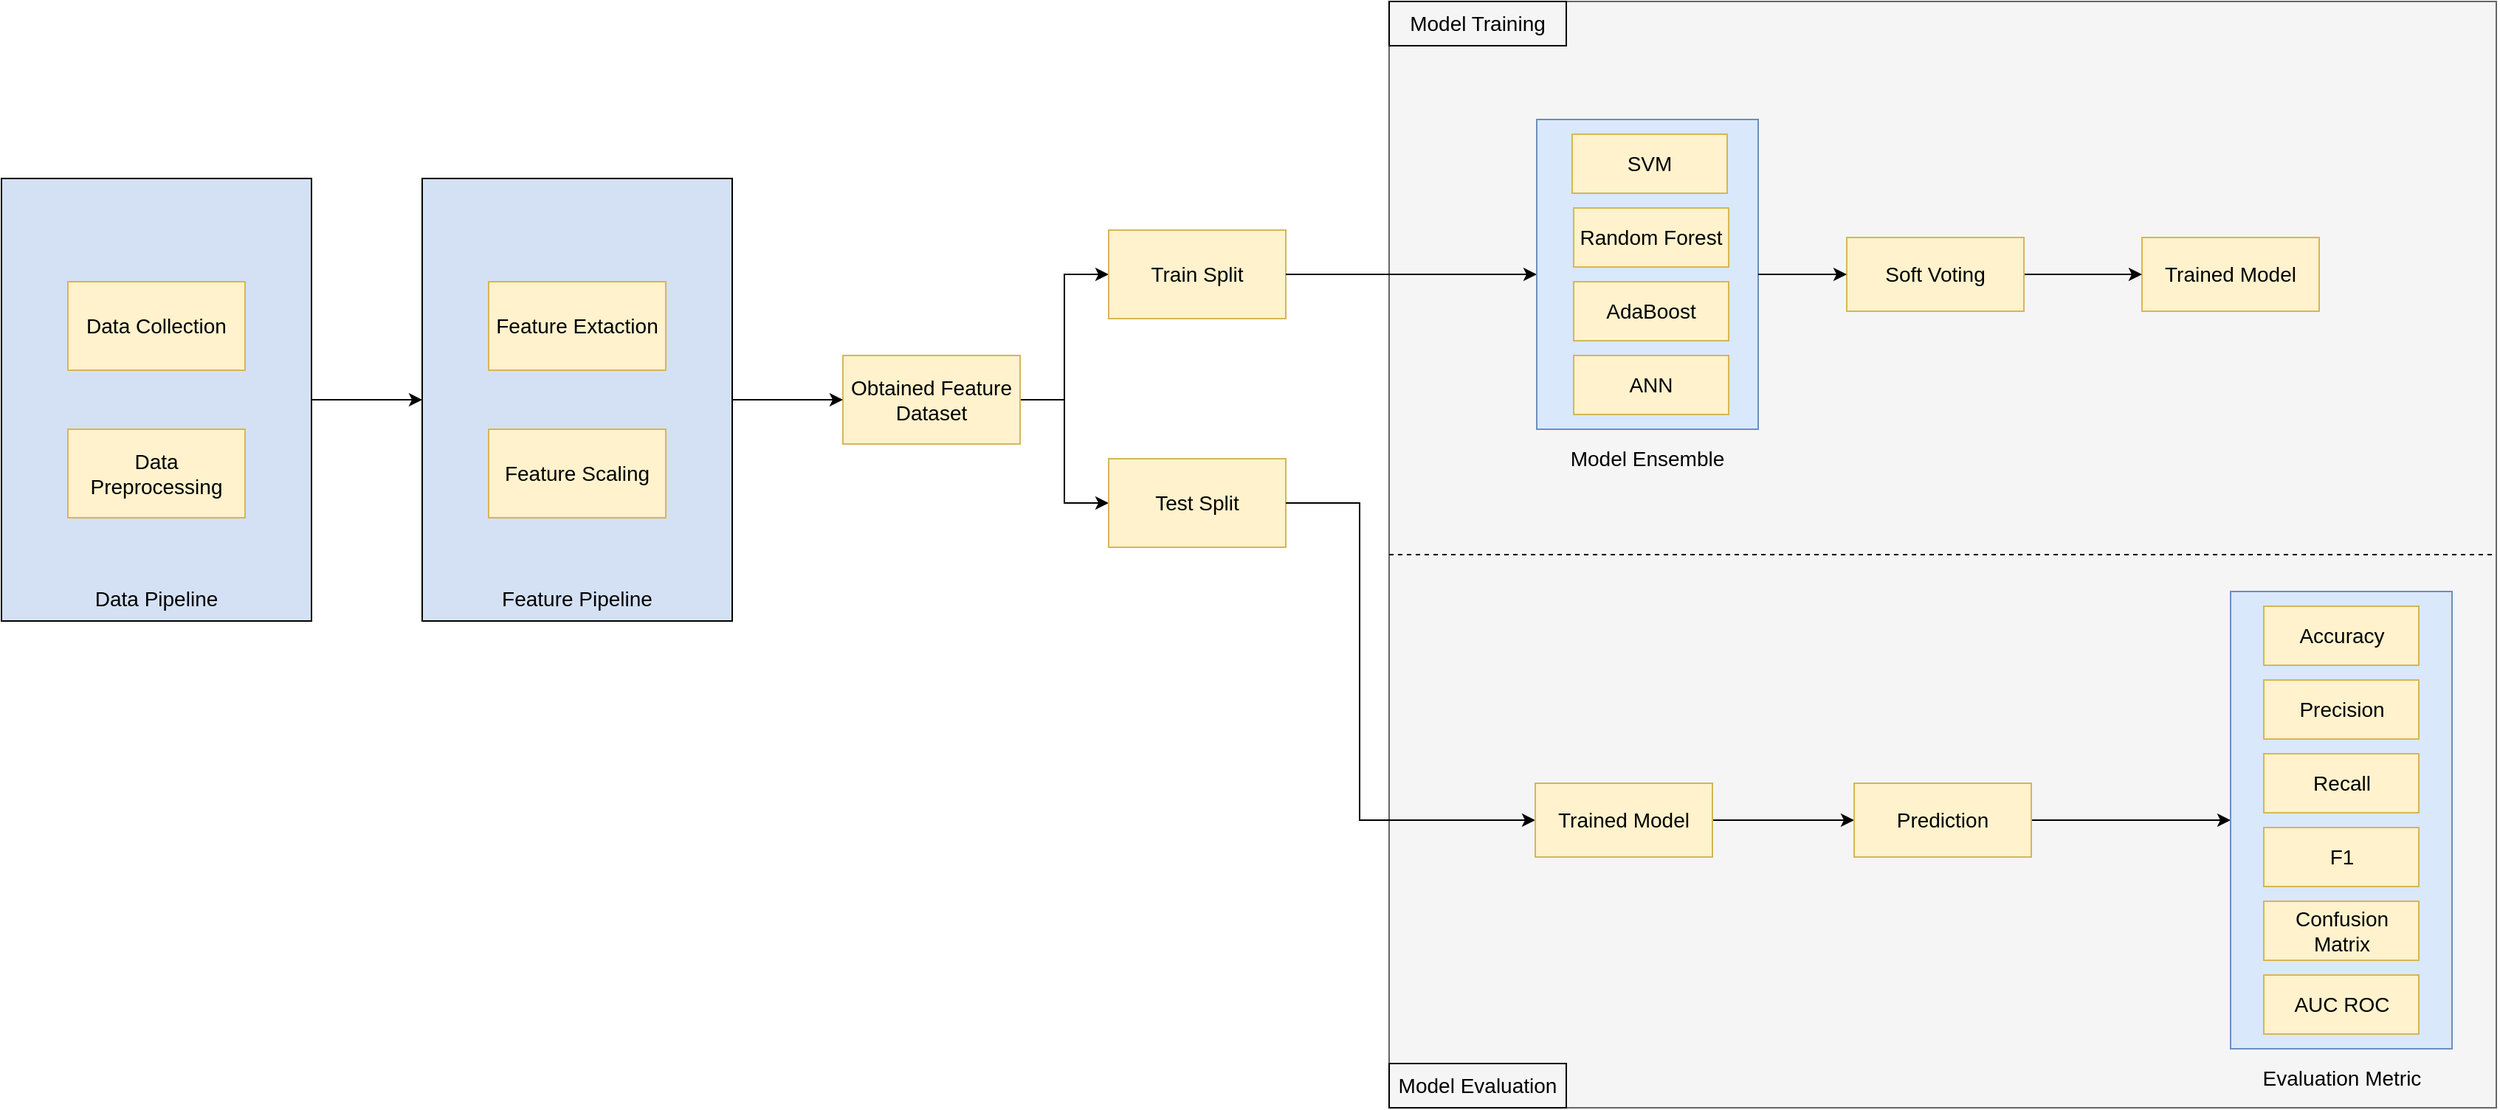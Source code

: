 <mxfile version="21.2.3" type="device">
  <diagram name="Page-1" id="5SdSSSAluMcNTr8EdPVz">
    <mxGraphModel dx="1050" dy="1365" grid="1" gridSize="10" guides="1" tooltips="1" connect="1" arrows="1" fold="1" page="1" pageScale="1" pageWidth="1169" pageHeight="827" math="0" shadow="0">
      <root>
        <mxCell id="0" />
        <mxCell id="1" parent="0" />
        <mxCell id="9ysJkB-p09xtjBn3U5HX-10" value="" style="group;fillColor=#e1d5e7;strokeColor=#9673a6;fillStyle=auto;" parent="1" vertex="1" connectable="0">
          <mxGeometry x="295" y="20" width="210" height="300" as="geometry" />
        </mxCell>
        <mxCell id="9ysJkB-p09xtjBn3U5HX-9" value="" style="rounded=0;whiteSpace=wrap;html=1;fillColor=#D4E1F5;" parent="9ysJkB-p09xtjBn3U5HX-10" vertex="1">
          <mxGeometry width="210" height="300" as="geometry" />
        </mxCell>
        <mxCell id="9ysJkB-p09xtjBn3U5HX-4" value="&lt;font style=&quot;font-size: 14px;&quot;&gt;Feature Scaling&lt;/font&gt;" style="rounded=0;whiteSpace=wrap;html=1;fillColor=#fff2cc;strokeColor=#d6b656;" parent="9ysJkB-p09xtjBn3U5HX-10" vertex="1">
          <mxGeometry x="45" y="170" width="120" height="60" as="geometry" />
        </mxCell>
        <mxCell id="9ysJkB-p09xtjBn3U5HX-3" value="&lt;font style=&quot;font-size: 14px;&quot;&gt;Feature Extaction&lt;/font&gt;" style="rounded=0;whiteSpace=wrap;html=1;fillColor=#fff2cc;strokeColor=#d6b656;" parent="9ysJkB-p09xtjBn3U5HX-10" vertex="1">
          <mxGeometry x="45" y="70" width="120" height="60" as="geometry" />
        </mxCell>
        <mxCell id="9ysJkB-p09xtjBn3U5HX-60" value="&lt;font style=&quot;font-size: 14px;&quot;&gt;Feature Pipeline&lt;/font&gt;" style="text;html=1;strokeColor=none;fillColor=none;align=center;verticalAlign=middle;whiteSpace=wrap;rounded=0;" parent="9ysJkB-p09xtjBn3U5HX-10" vertex="1">
          <mxGeometry x="51.25" y="270" width="107.5" height="30" as="geometry" />
        </mxCell>
        <mxCell id="9ysJkB-p09xtjBn3U5HX-12" value="" style="group;fillColor=#D4E1F5;strokeColor=#6c8ebf;" parent="1" vertex="1" connectable="0">
          <mxGeometry x="10" y="20" width="210" height="300" as="geometry" />
        </mxCell>
        <mxCell id="9ysJkB-p09xtjBn3U5HX-8" value="" style="rounded=0;whiteSpace=wrap;html=1;gradientColor=none;fillColor=none;" parent="9ysJkB-p09xtjBn3U5HX-12" vertex="1">
          <mxGeometry width="210" height="300" as="geometry" />
        </mxCell>
        <mxCell id="9ysJkB-p09xtjBn3U5HX-1" value="&lt;font style=&quot;font-size: 14px;&quot;&gt;Data Collection&lt;/font&gt;" style="rounded=0;whiteSpace=wrap;html=1;fillColor=#fff2cc;strokeColor=#d6b656;" parent="9ysJkB-p09xtjBn3U5HX-12" vertex="1">
          <mxGeometry x="45" y="70" width="120" height="60" as="geometry" />
        </mxCell>
        <mxCell id="9ysJkB-p09xtjBn3U5HX-2" value="&lt;font style=&quot;font-size: 14px;&quot;&gt;Data Preprocessing&lt;/font&gt;" style="rounded=0;whiteSpace=wrap;html=1;fillColor=#fff2cc;strokeColor=#d6b656;" parent="9ysJkB-p09xtjBn3U5HX-12" vertex="1">
          <mxGeometry x="45" y="170" width="120" height="60" as="geometry" />
        </mxCell>
        <mxCell id="9ysJkB-p09xtjBn3U5HX-57" value="&lt;font style=&quot;font-size: 14px;&quot;&gt;Data Pipeline&lt;/font&gt;" style="text;html=1;strokeColor=none;fillColor=none;align=center;verticalAlign=middle;whiteSpace=wrap;rounded=0;" parent="9ysJkB-p09xtjBn3U5HX-12" vertex="1">
          <mxGeometry x="51.25" y="270" width="107.5" height="30" as="geometry" />
        </mxCell>
        <mxCell id="9ysJkB-p09xtjBn3U5HX-48" style="edgeStyle=orthogonalEdgeStyle;rounded=0;orthogonalLoop=1;jettySize=auto;html=1;exitX=1;exitY=0.5;exitDx=0;exitDy=0;entryX=0;entryY=0.5;entryDx=0;entryDy=0;" parent="1" source="9ysJkB-p09xtjBn3U5HX-13" target="9ysJkB-p09xtjBn3U5HX-14" edge="1">
          <mxGeometry relative="1" as="geometry" />
        </mxCell>
        <mxCell id="9ysJkB-p09xtjBn3U5HX-49" style="edgeStyle=orthogonalEdgeStyle;rounded=0;orthogonalLoop=1;jettySize=auto;html=1;entryX=0;entryY=0.5;entryDx=0;entryDy=0;" parent="1" source="9ysJkB-p09xtjBn3U5HX-13" target="9ysJkB-p09xtjBn3U5HX-15" edge="1">
          <mxGeometry relative="1" as="geometry" />
        </mxCell>
        <mxCell id="9ysJkB-p09xtjBn3U5HX-13" value="&lt;font style=&quot;font-size: 14px;&quot;&gt;Obtained Feature Dataset&lt;/font&gt;" style="rounded=0;whiteSpace=wrap;html=1;fillColor=#fff2cc;strokeColor=#d6b656;" parent="1" vertex="1">
          <mxGeometry x="580" y="140" width="120" height="60" as="geometry" />
        </mxCell>
        <mxCell id="9ysJkB-p09xtjBn3U5HX-14" value="&lt;font style=&quot;font-size: 14px;&quot;&gt;Train Split&lt;/font&gt;" style="rounded=0;whiteSpace=wrap;html=1;fillColor=#fff2cc;strokeColor=#d6b656;" parent="1" vertex="1">
          <mxGeometry x="760" y="55" width="120" height="60" as="geometry" />
        </mxCell>
        <mxCell id="9ysJkB-p09xtjBn3U5HX-15" value="&lt;font style=&quot;font-size: 14px;&quot;&gt;Test Split&lt;/font&gt;" style="rounded=0;whiteSpace=wrap;html=1;fillColor=#fff2cc;strokeColor=#d6b656;" parent="1" vertex="1">
          <mxGeometry x="760" y="210" width="120" height="60" as="geometry" />
        </mxCell>
        <mxCell id="9ysJkB-p09xtjBn3U5HX-16" value="" style="rounded=0;whiteSpace=wrap;html=1;fillColor=#f5f5f5;fontColor=#333333;strokeColor=#666666;" parent="1" vertex="1">
          <mxGeometry x="950" y="-100" width="750" height="750" as="geometry" />
        </mxCell>
        <mxCell id="9ysJkB-p09xtjBn3U5HX-51" style="edgeStyle=orthogonalEdgeStyle;rounded=0;orthogonalLoop=1;jettySize=auto;html=1;exitX=1;exitY=0.5;exitDx=0;exitDy=0;entryX=0;entryY=0.5;entryDx=0;entryDy=0;" parent="1" source="9ysJkB-p09xtjBn3U5HX-15" target="9ysJkB-p09xtjBn3U5HX-30" edge="1">
          <mxGeometry relative="1" as="geometry">
            <Array as="points">
              <mxPoint x="930" y="240" />
              <mxPoint x="930" y="455" />
            </Array>
          </mxGeometry>
        </mxCell>
        <mxCell id="9ysJkB-p09xtjBn3U5HX-50" style="edgeStyle=orthogonalEdgeStyle;rounded=0;orthogonalLoop=1;jettySize=auto;html=1;exitX=1;exitY=0.5;exitDx=0;exitDy=0;" parent="1" source="9ysJkB-p09xtjBn3U5HX-14" target="9ysJkB-p09xtjBn3U5HX-18" edge="1">
          <mxGeometry relative="1" as="geometry" />
        </mxCell>
        <mxCell id="9ysJkB-p09xtjBn3U5HX-17" value="" style="endArrow=none;dashed=1;html=1;rounded=0;exitX=0;exitY=0.5;exitDx=0;exitDy=0;entryX=1;entryY=0.5;entryDx=0;entryDy=0;" parent="1" source="9ysJkB-p09xtjBn3U5HX-16" target="9ysJkB-p09xtjBn3U5HX-16" edge="1">
          <mxGeometry width="50" height="50" relative="1" as="geometry">
            <mxPoint x="1010" y="240" as="sourcePoint" />
            <mxPoint x="1060" y="190" as="targetPoint" />
          </mxGeometry>
        </mxCell>
        <mxCell id="9ysJkB-p09xtjBn3U5HX-26" value="&lt;font style=&quot;font-size: 14px;&quot;&gt;Trained Model&lt;/font&gt;" style="rounded=0;whiteSpace=wrap;html=1;fillColor=#fff2cc;strokeColor=#d6b656;" parent="1" vertex="1">
          <mxGeometry x="1460" y="60" width="120" height="50" as="geometry" />
        </mxCell>
        <mxCell id="9ysJkB-p09xtjBn3U5HX-56" style="edgeStyle=orthogonalEdgeStyle;rounded=0;orthogonalLoop=1;jettySize=auto;html=1;exitX=1;exitY=0.5;exitDx=0;exitDy=0;entryX=0;entryY=0.5;entryDx=0;entryDy=0;" parent="1" source="9ysJkB-p09xtjBn3U5HX-27" target="9ysJkB-p09xtjBn3U5HX-26" edge="1">
          <mxGeometry relative="1" as="geometry" />
        </mxCell>
        <mxCell id="9ysJkB-p09xtjBn3U5HX-27" value="&lt;font style=&quot;font-size: 14px;&quot;&gt;Soft Voting&lt;/font&gt;" style="rounded=0;whiteSpace=wrap;html=1;fillColor=#fff2cc;strokeColor=#d6b656;" parent="1" vertex="1">
          <mxGeometry x="1260" y="60" width="120" height="50" as="geometry" />
        </mxCell>
        <mxCell id="9ysJkB-p09xtjBn3U5HX-28" value="&lt;font style=&quot;font-size: 14px;&quot;&gt;Model Training&lt;/font&gt;" style="text;html=1;strokeColor=default;fillColor=none;align=center;verticalAlign=middle;whiteSpace=wrap;rounded=0;" parent="1" vertex="1">
          <mxGeometry x="950" y="-100" width="120" height="30" as="geometry" />
        </mxCell>
        <mxCell id="9ysJkB-p09xtjBn3U5HX-53" style="edgeStyle=orthogonalEdgeStyle;rounded=0;orthogonalLoop=1;jettySize=auto;html=1;exitX=1;exitY=0.5;exitDx=0;exitDy=0;" parent="1" source="9ysJkB-p09xtjBn3U5HX-30" target="9ysJkB-p09xtjBn3U5HX-31" edge="1">
          <mxGeometry relative="1" as="geometry" />
        </mxCell>
        <mxCell id="9ysJkB-p09xtjBn3U5HX-30" value="&lt;font style=&quot;font-size: 14px;&quot;&gt;Trained Model&lt;/font&gt;" style="rounded=0;whiteSpace=wrap;html=1;fillColor=#fff2cc;strokeColor=#d6b656;" parent="1" vertex="1">
          <mxGeometry x="1049" y="430" width="120" height="50" as="geometry" />
        </mxCell>
        <mxCell id="9ysJkB-p09xtjBn3U5HX-54" style="edgeStyle=orthogonalEdgeStyle;rounded=0;orthogonalLoop=1;jettySize=auto;html=1;exitX=1;exitY=0.5;exitDx=0;exitDy=0;" parent="1" source="9ysJkB-p09xtjBn3U5HX-31" target="9ysJkB-p09xtjBn3U5HX-33" edge="1">
          <mxGeometry relative="1" as="geometry" />
        </mxCell>
        <mxCell id="9ysJkB-p09xtjBn3U5HX-31" value="&lt;font style=&quot;font-size: 14px;&quot;&gt;Prediction&lt;/font&gt;" style="rounded=0;whiteSpace=wrap;html=1;fillColor=#fff2cc;strokeColor=#d6b656;" parent="1" vertex="1">
          <mxGeometry x="1265" y="430" width="120" height="50" as="geometry" />
        </mxCell>
        <mxCell id="9ysJkB-p09xtjBn3U5HX-43" value="" style="group;fillColor=#dae8fc;strokeColor=#6c8ebf;" parent="1" vertex="1" connectable="0">
          <mxGeometry x="1520" y="300" width="150" height="310" as="geometry" />
        </mxCell>
        <mxCell id="9ysJkB-p09xtjBn3U5HX-33" value="" style="rounded=0;whiteSpace=wrap;html=1;fillColor=#dae8fc;strokeColor=#6c8ebf;" parent="9ysJkB-p09xtjBn3U5HX-43" vertex="1">
          <mxGeometry width="150" height="310" as="geometry" />
        </mxCell>
        <mxCell id="9ysJkB-p09xtjBn3U5HX-34" value="&lt;font style=&quot;font-size: 14px;&quot;&gt;Accuracy&lt;/font&gt;" style="rounded=0;whiteSpace=wrap;html=1;fillColor=#fff2cc;strokeColor=#d6b656;" parent="9ysJkB-p09xtjBn3U5HX-43" vertex="1">
          <mxGeometry x="22.5" y="10" width="105" height="40" as="geometry" />
        </mxCell>
        <mxCell id="9ysJkB-p09xtjBn3U5HX-35" value="&lt;font style=&quot;font-size: 14px;&quot;&gt;Precision&lt;/font&gt;" style="rounded=0;whiteSpace=wrap;html=1;fillColor=#fff2cc;strokeColor=#d6b656;" parent="9ysJkB-p09xtjBn3U5HX-43" vertex="1">
          <mxGeometry x="22.5" y="60" width="105" height="40" as="geometry" />
        </mxCell>
        <mxCell id="9ysJkB-p09xtjBn3U5HX-36" value="&lt;font style=&quot;font-size: 14px;&quot;&gt;Recall&lt;/font&gt;" style="rounded=0;whiteSpace=wrap;html=1;fillColor=#fff2cc;strokeColor=#d6b656;" parent="9ysJkB-p09xtjBn3U5HX-43" vertex="1">
          <mxGeometry x="22.5" y="110" width="105" height="40" as="geometry" />
        </mxCell>
        <mxCell id="9ysJkB-p09xtjBn3U5HX-37" value="&lt;font style=&quot;font-size: 14px;&quot;&gt;F1&lt;/font&gt;" style="rounded=0;whiteSpace=wrap;html=1;fillColor=#fff2cc;strokeColor=#d6b656;" parent="9ysJkB-p09xtjBn3U5HX-43" vertex="1">
          <mxGeometry x="22.5" y="160" width="105" height="40" as="geometry" />
        </mxCell>
        <mxCell id="9ysJkB-p09xtjBn3U5HX-41" value="&lt;font style=&quot;font-size: 14px;&quot;&gt;AUC ROC&lt;/font&gt;" style="rounded=0;whiteSpace=wrap;html=1;fillColor=#fff2cc;strokeColor=#d6b656;" parent="9ysJkB-p09xtjBn3U5HX-43" vertex="1">
          <mxGeometry x="22.5" y="260" width="105" height="40" as="geometry" />
        </mxCell>
        <mxCell id="9ysJkB-p09xtjBn3U5HX-42" value="&lt;font style=&quot;font-size: 14px;&quot;&gt;Confusion Matrix&lt;/font&gt;" style="rounded=0;whiteSpace=wrap;html=1;fillColor=#fff2cc;strokeColor=#d6b656;" parent="9ysJkB-p09xtjBn3U5HX-43" vertex="1">
          <mxGeometry x="22.5" y="210" width="105" height="40" as="geometry" />
        </mxCell>
        <mxCell id="9ysJkB-p09xtjBn3U5HX-44" value="" style="group" parent="1" vertex="1" connectable="0">
          <mxGeometry x="1050" y="-20" width="150" height="240" as="geometry" />
        </mxCell>
        <mxCell id="9ysJkB-p09xtjBn3U5HX-18" value="" style="rounded=0;whiteSpace=wrap;html=1;fillColor=#dae8fc;strokeColor=#6c8ebf;" parent="9ysJkB-p09xtjBn3U5HX-44" vertex="1">
          <mxGeometry width="150" height="210" as="geometry" />
        </mxCell>
        <mxCell id="9ysJkB-p09xtjBn3U5HX-19" value="&lt;font style=&quot;font-size: 14px;&quot;&gt;SVM&lt;/font&gt;" style="rounded=0;whiteSpace=wrap;html=1;fillColor=#fff2cc;strokeColor=#d6b656;" parent="9ysJkB-p09xtjBn3U5HX-44" vertex="1">
          <mxGeometry x="24" y="10" width="105" height="40" as="geometry" />
        </mxCell>
        <mxCell id="9ysJkB-p09xtjBn3U5HX-20" value="&lt;font style=&quot;font-size: 14px;&quot;&gt;Random Forest&lt;/font&gt;" style="rounded=0;whiteSpace=wrap;html=1;fillColor=#fff2cc;strokeColor=#d6b656;" parent="9ysJkB-p09xtjBn3U5HX-44" vertex="1">
          <mxGeometry x="25" y="60" width="105" height="40" as="geometry" />
        </mxCell>
        <mxCell id="9ysJkB-p09xtjBn3U5HX-21" value="&lt;font style=&quot;font-size: 14px;&quot;&gt;AdaBoost&lt;/font&gt;" style="rounded=0;whiteSpace=wrap;html=1;fillColor=#fff2cc;strokeColor=#d6b656;" parent="9ysJkB-p09xtjBn3U5HX-44" vertex="1">
          <mxGeometry x="25" y="110" width="105" height="40" as="geometry" />
        </mxCell>
        <mxCell id="9ysJkB-p09xtjBn3U5HX-22" value="&lt;font style=&quot;font-size: 14px;&quot;&gt;ANN&lt;/font&gt;" style="rounded=0;whiteSpace=wrap;html=1;fillColor=#fff2cc;strokeColor=#d6b656;" parent="9ysJkB-p09xtjBn3U5HX-44" vertex="1">
          <mxGeometry x="25" y="160" width="105" height="40" as="geometry" />
        </mxCell>
        <mxCell id="9ysJkB-p09xtjBn3U5HX-24" value="&lt;font style=&quot;font-size: 14px;&quot;&gt;Model Ensemble&lt;/font&gt;" style="text;html=1;strokeColor=none;fillColor=none;align=center;verticalAlign=middle;whiteSpace=wrap;rounded=0;" parent="9ysJkB-p09xtjBn3U5HX-44" vertex="1">
          <mxGeometry x="15" y="220" width="120" height="20" as="geometry" />
        </mxCell>
        <mxCell id="9ysJkB-p09xtjBn3U5HX-45" value="&lt;font style=&quot;font-size: 14px;&quot;&gt;Evaluation Metric&lt;/font&gt;" style="text;html=1;strokeColor=none;fillColor=none;align=center;verticalAlign=middle;whiteSpace=wrap;rounded=0;" parent="1" vertex="1">
          <mxGeometry x="1533.75" y="620" width="122.5" height="20" as="geometry" />
        </mxCell>
        <mxCell id="9ysJkB-p09xtjBn3U5HX-46" style="edgeStyle=orthogonalEdgeStyle;rounded=0;orthogonalLoop=1;jettySize=auto;html=1;exitX=1;exitY=0.5;exitDx=0;exitDy=0;entryX=0;entryY=0.5;entryDx=0;entryDy=0;" parent="1" source="9ysJkB-p09xtjBn3U5HX-8" target="9ysJkB-p09xtjBn3U5HX-9" edge="1">
          <mxGeometry relative="1" as="geometry" />
        </mxCell>
        <mxCell id="9ysJkB-p09xtjBn3U5HX-47" style="edgeStyle=orthogonalEdgeStyle;rounded=0;orthogonalLoop=1;jettySize=auto;html=1;exitX=1;exitY=0.5;exitDx=0;exitDy=0;entryX=0;entryY=0.5;entryDx=0;entryDy=0;" parent="1" source="9ysJkB-p09xtjBn3U5HX-9" target="9ysJkB-p09xtjBn3U5HX-13" edge="1">
          <mxGeometry relative="1" as="geometry" />
        </mxCell>
        <mxCell id="9ysJkB-p09xtjBn3U5HX-52" value="&lt;font style=&quot;font-size: 14px;&quot;&gt;Model Evaluation&lt;/font&gt;" style="text;html=1;strokeColor=default;fillColor=none;align=center;verticalAlign=middle;whiteSpace=wrap;rounded=0;" parent="1" vertex="1">
          <mxGeometry x="950" y="620" width="120" height="30" as="geometry" />
        </mxCell>
        <mxCell id="9ysJkB-p09xtjBn3U5HX-55" style="edgeStyle=orthogonalEdgeStyle;rounded=0;orthogonalLoop=1;jettySize=auto;html=1;exitX=1;exitY=0.5;exitDx=0;exitDy=0;entryX=0;entryY=0.5;entryDx=0;entryDy=0;" parent="1" source="9ysJkB-p09xtjBn3U5HX-18" target="9ysJkB-p09xtjBn3U5HX-27" edge="1">
          <mxGeometry relative="1" as="geometry" />
        </mxCell>
      </root>
    </mxGraphModel>
  </diagram>
</mxfile>
